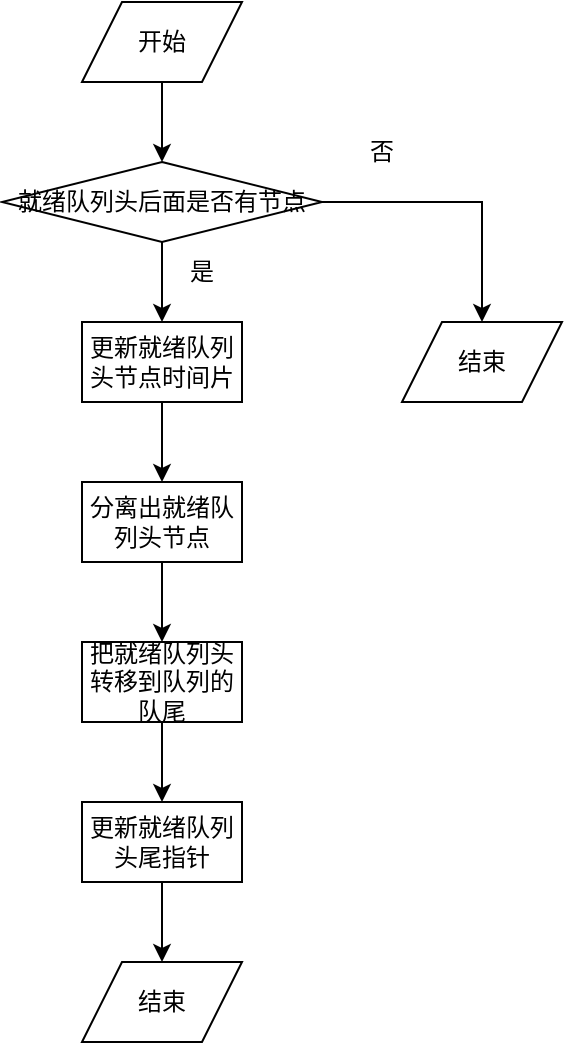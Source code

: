 <mxfile version="19.0.3" type="device"><diagram id="QCv8GhrV1YMx4cEAmyA7" name="第 1 页"><mxGraphModel dx="1038" dy="665" grid="1" gridSize="10" guides="1" tooltips="1" connect="1" arrows="1" fold="1" page="1" pageScale="1" pageWidth="827" pageHeight="1169" math="0" shadow="0"><root><mxCell id="0"/><mxCell id="1" parent="0"/><mxCell id="BQXgZcT6qHpg92UpkHrN-11" style="edgeStyle=orthogonalEdgeStyle;rounded=0;orthogonalLoop=1;jettySize=auto;html=1;exitX=0.5;exitY=1;exitDx=0;exitDy=0;" edge="1" parent="1" source="BQXgZcT6qHpg92UpkHrN-1" target="BQXgZcT6qHpg92UpkHrN-4"><mxGeometry relative="1" as="geometry"/></mxCell><mxCell id="BQXgZcT6qHpg92UpkHrN-16" style="edgeStyle=orthogonalEdgeStyle;rounded=0;orthogonalLoop=1;jettySize=auto;html=1;exitX=1;exitY=0.5;exitDx=0;exitDy=0;" edge="1" parent="1" source="BQXgZcT6qHpg92UpkHrN-1" target="BQXgZcT6qHpg92UpkHrN-3"><mxGeometry relative="1" as="geometry"/></mxCell><mxCell id="BQXgZcT6qHpg92UpkHrN-1" value="&lt;span style=&quot;&quot;&gt;就绪队列头后面是否有节点&lt;/span&gt;" style="rhombus;whiteSpace=wrap;html=1;" vertex="1" parent="1"><mxGeometry x="280" y="240" width="160" height="40" as="geometry"/></mxCell><mxCell id="BQXgZcT6qHpg92UpkHrN-10" style="edgeStyle=orthogonalEdgeStyle;rounded=0;orthogonalLoop=1;jettySize=auto;html=1;exitX=0.5;exitY=1;exitDx=0;exitDy=0;entryX=0.5;entryY=0;entryDx=0;entryDy=0;" edge="1" parent="1" source="BQXgZcT6qHpg92UpkHrN-2" target="BQXgZcT6qHpg92UpkHrN-1"><mxGeometry relative="1" as="geometry"/></mxCell><mxCell id="BQXgZcT6qHpg92UpkHrN-2" value="开始" style="shape=parallelogram;perimeter=parallelogramPerimeter;whiteSpace=wrap;html=1;fixedSize=1;" vertex="1" parent="1"><mxGeometry x="320" y="160" width="80" height="40" as="geometry"/></mxCell><mxCell id="BQXgZcT6qHpg92UpkHrN-3" value="结束" style="shape=parallelogram;perimeter=parallelogramPerimeter;whiteSpace=wrap;html=1;fixedSize=1;" vertex="1" parent="1"><mxGeometry x="480" y="320" width="80" height="40" as="geometry"/></mxCell><mxCell id="BQXgZcT6qHpg92UpkHrN-12" style="edgeStyle=orthogonalEdgeStyle;rounded=0;orthogonalLoop=1;jettySize=auto;html=1;exitX=0.5;exitY=1;exitDx=0;exitDy=0;" edge="1" parent="1" source="BQXgZcT6qHpg92UpkHrN-4" target="BQXgZcT6qHpg92UpkHrN-6"><mxGeometry relative="1" as="geometry"/></mxCell><mxCell id="BQXgZcT6qHpg92UpkHrN-4" value="更新就绪队列头节点时间片" style="rounded=0;whiteSpace=wrap;html=1;" vertex="1" parent="1"><mxGeometry x="320" y="320" width="80" height="40" as="geometry"/></mxCell><mxCell id="BQXgZcT6qHpg92UpkHrN-5" style="edgeStyle=orthogonalEdgeStyle;rounded=0;orthogonalLoop=1;jettySize=auto;html=1;exitX=0.5;exitY=1;exitDx=0;exitDy=0;" edge="1" parent="1" source="BQXgZcT6qHpg92UpkHrN-1" target="BQXgZcT6qHpg92UpkHrN-1"><mxGeometry relative="1" as="geometry"/></mxCell><mxCell id="BQXgZcT6qHpg92UpkHrN-13" style="edgeStyle=orthogonalEdgeStyle;rounded=0;orthogonalLoop=1;jettySize=auto;html=1;exitX=0.5;exitY=1;exitDx=0;exitDy=0;entryX=0.5;entryY=0;entryDx=0;entryDy=0;" edge="1" parent="1" source="BQXgZcT6qHpg92UpkHrN-6" target="BQXgZcT6qHpg92UpkHrN-7"><mxGeometry relative="1" as="geometry"/></mxCell><mxCell id="BQXgZcT6qHpg92UpkHrN-6" value="分离出就绪队列头节点" style="rounded=0;whiteSpace=wrap;html=1;" vertex="1" parent="1"><mxGeometry x="320" y="400" width="80" height="40" as="geometry"/></mxCell><mxCell id="BQXgZcT6qHpg92UpkHrN-14" style="edgeStyle=orthogonalEdgeStyle;rounded=0;orthogonalLoop=1;jettySize=auto;html=1;exitX=0.5;exitY=1;exitDx=0;exitDy=0;entryX=0.5;entryY=0;entryDx=0;entryDy=0;" edge="1" parent="1" source="BQXgZcT6qHpg92UpkHrN-7" target="BQXgZcT6qHpg92UpkHrN-8"><mxGeometry relative="1" as="geometry"/></mxCell><mxCell id="BQXgZcT6qHpg92UpkHrN-7" value="把就绪队列头转移到队列的队尾" style="rounded=0;whiteSpace=wrap;html=1;" vertex="1" parent="1"><mxGeometry x="320" y="480" width="80" height="40" as="geometry"/></mxCell><mxCell id="BQXgZcT6qHpg92UpkHrN-15" style="edgeStyle=orthogonalEdgeStyle;rounded=0;orthogonalLoop=1;jettySize=auto;html=1;exitX=0.5;exitY=1;exitDx=0;exitDy=0;entryX=0.5;entryY=0;entryDx=0;entryDy=0;" edge="1" parent="1" source="BQXgZcT6qHpg92UpkHrN-8" target="BQXgZcT6qHpg92UpkHrN-9"><mxGeometry relative="1" as="geometry"/></mxCell><mxCell id="BQXgZcT6qHpg92UpkHrN-8" value="更新就绪队列头尾指针" style="rounded=0;whiteSpace=wrap;html=1;" vertex="1" parent="1"><mxGeometry x="320" y="560" width="80" height="40" as="geometry"/></mxCell><mxCell id="BQXgZcT6qHpg92UpkHrN-9" value="结束" style="shape=parallelogram;perimeter=parallelogramPerimeter;whiteSpace=wrap;html=1;fixedSize=1;" vertex="1" parent="1"><mxGeometry x="320" y="640" width="80" height="40" as="geometry"/></mxCell><mxCell id="BQXgZcT6qHpg92UpkHrN-17" value="是" style="text;html=1;strokeColor=none;fillColor=none;align=center;verticalAlign=middle;whiteSpace=wrap;rounded=0;" vertex="1" parent="1"><mxGeometry x="350" y="280" width="60" height="30" as="geometry"/></mxCell><mxCell id="BQXgZcT6qHpg92UpkHrN-19" value="否" style="text;html=1;strokeColor=none;fillColor=none;align=center;verticalAlign=middle;whiteSpace=wrap;rounded=0;" vertex="1" parent="1"><mxGeometry x="440" y="220" width="60" height="30" as="geometry"/></mxCell></root></mxGraphModel></diagram></mxfile>